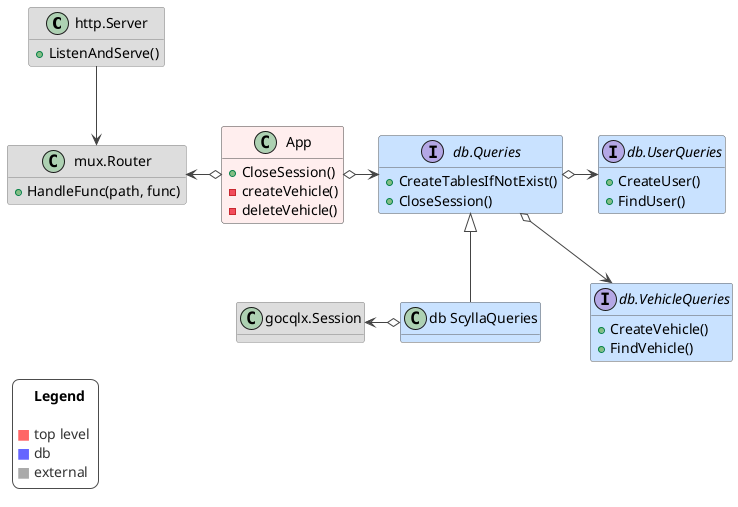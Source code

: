 @startuml Class diagram

hide stereotype
hide class fields
hide interface fields
skinparam shadowing false

skinparam class {
	BackgroundColor #ffeeee
	ArrowColor #444444
	BorderColor #444444

	BackgroundColor<<external>> #dddddd
	BorderColor<<external>> Gray

	BackgroundColor<<db>> #c9e2ff
	BorderColor<<db>> #5c5c5c
}

skinparam legendBackgroundColor #ffffff
skinparam legendBorderColor #4c4c4c
skinparam LegendFontColor #ffffff
skinparam LegendFontSize 14

class HttpServer as "http.Server" <<external>> {
    + ListenAndServe()
}

class App {
    + CloseSession()
    - createVehicle()
    - deleteVehicle()
}
class Router as "mux.Router" <<external>> {
    + HandleFunc(path, func)
}

HttpServer -down-> Router
App o-left-> Router

interface Queries as "db.Queries" <<db>> {
	+ CreateTablesIfNotExist()
	+ CloseSession()
}

interface VehicleQueries as "db.VehicleQueries" <<db>> {
	+ CreateVehicle()
	+ FindVehicle()
}

interface UserQueries as "db.UserQueries" <<db>> {
	+ CreateUser()
	+ FindUser()
}

class ScyllaQueries as "db ScyllaQueries" <<db>>

Queries o-> UserQueries
Queries o-right-> VehicleQueries
UserQueries -[hidden]down- VehicleQueries

class ScyllaSession as "gocqlx.Session" <<external>>

App o-> Queries
UserQueries -[hidden]down- VehicleQueries
ScyllaQueries o-left-> ScyllaSession

Queries <|-down- ScyllaQueries

Router -[hidden]right- Queries

legend left
|= |= <color:#000000>Legend  \n|
|<color:#ff6666>■</color>| <color:#333333>top level |
|<color:#6666ff>■</color>| <color:#333333>db |
|<color:#aaaaaa>■</color>| <color:#333333>external |
endlegend

@enduml